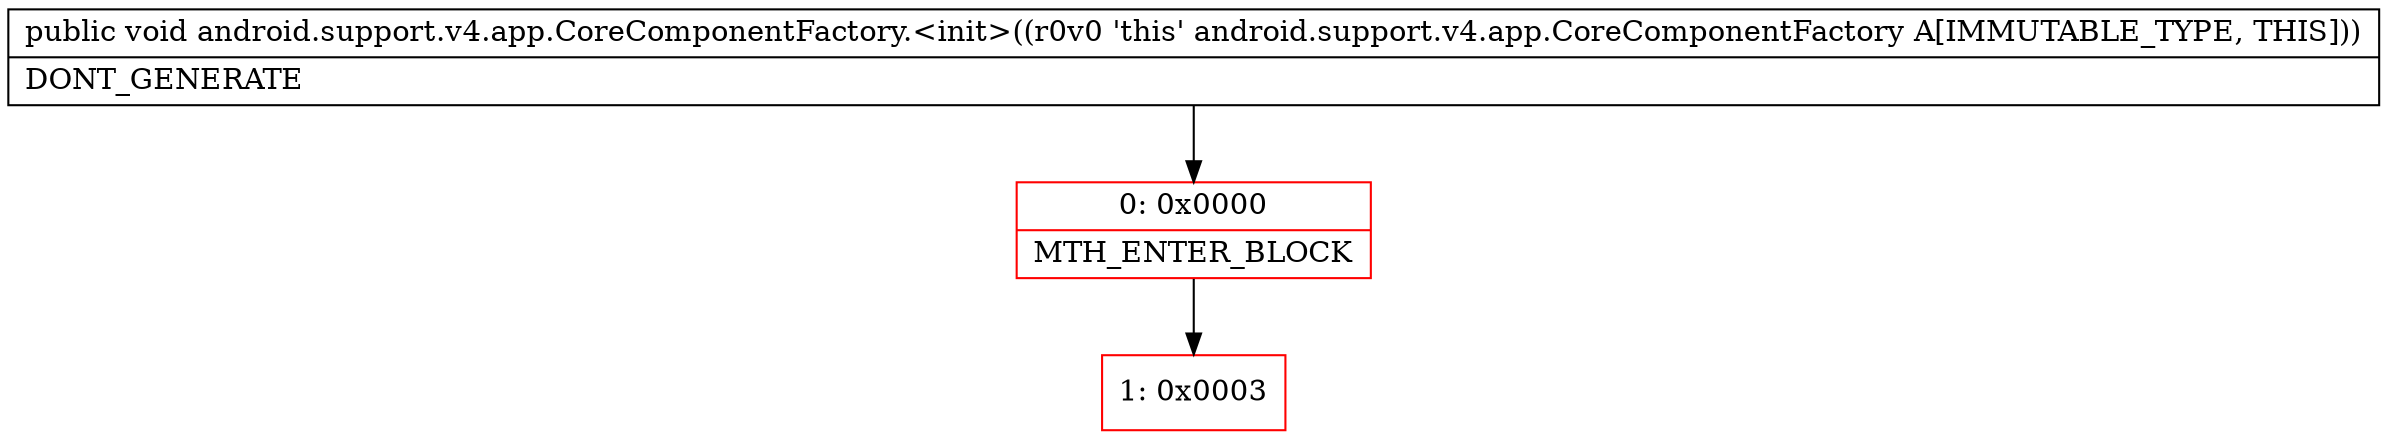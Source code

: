 digraph "CFG forandroid.support.v4.app.CoreComponentFactory.\<init\>()V" {
subgraph cluster_Region_2022413921 {
label = "R(0)";
node [shape=record,color=blue];
}
Node_0 [shape=record,color=red,label="{0\:\ 0x0000|MTH_ENTER_BLOCK\l}"];
Node_1 [shape=record,color=red,label="{1\:\ 0x0003}"];
MethodNode[shape=record,label="{public void android.support.v4.app.CoreComponentFactory.\<init\>((r0v0 'this' android.support.v4.app.CoreComponentFactory A[IMMUTABLE_TYPE, THIS]))  | DONT_GENERATE\l}"];
MethodNode -> Node_0;
Node_0 -> Node_1;
}


